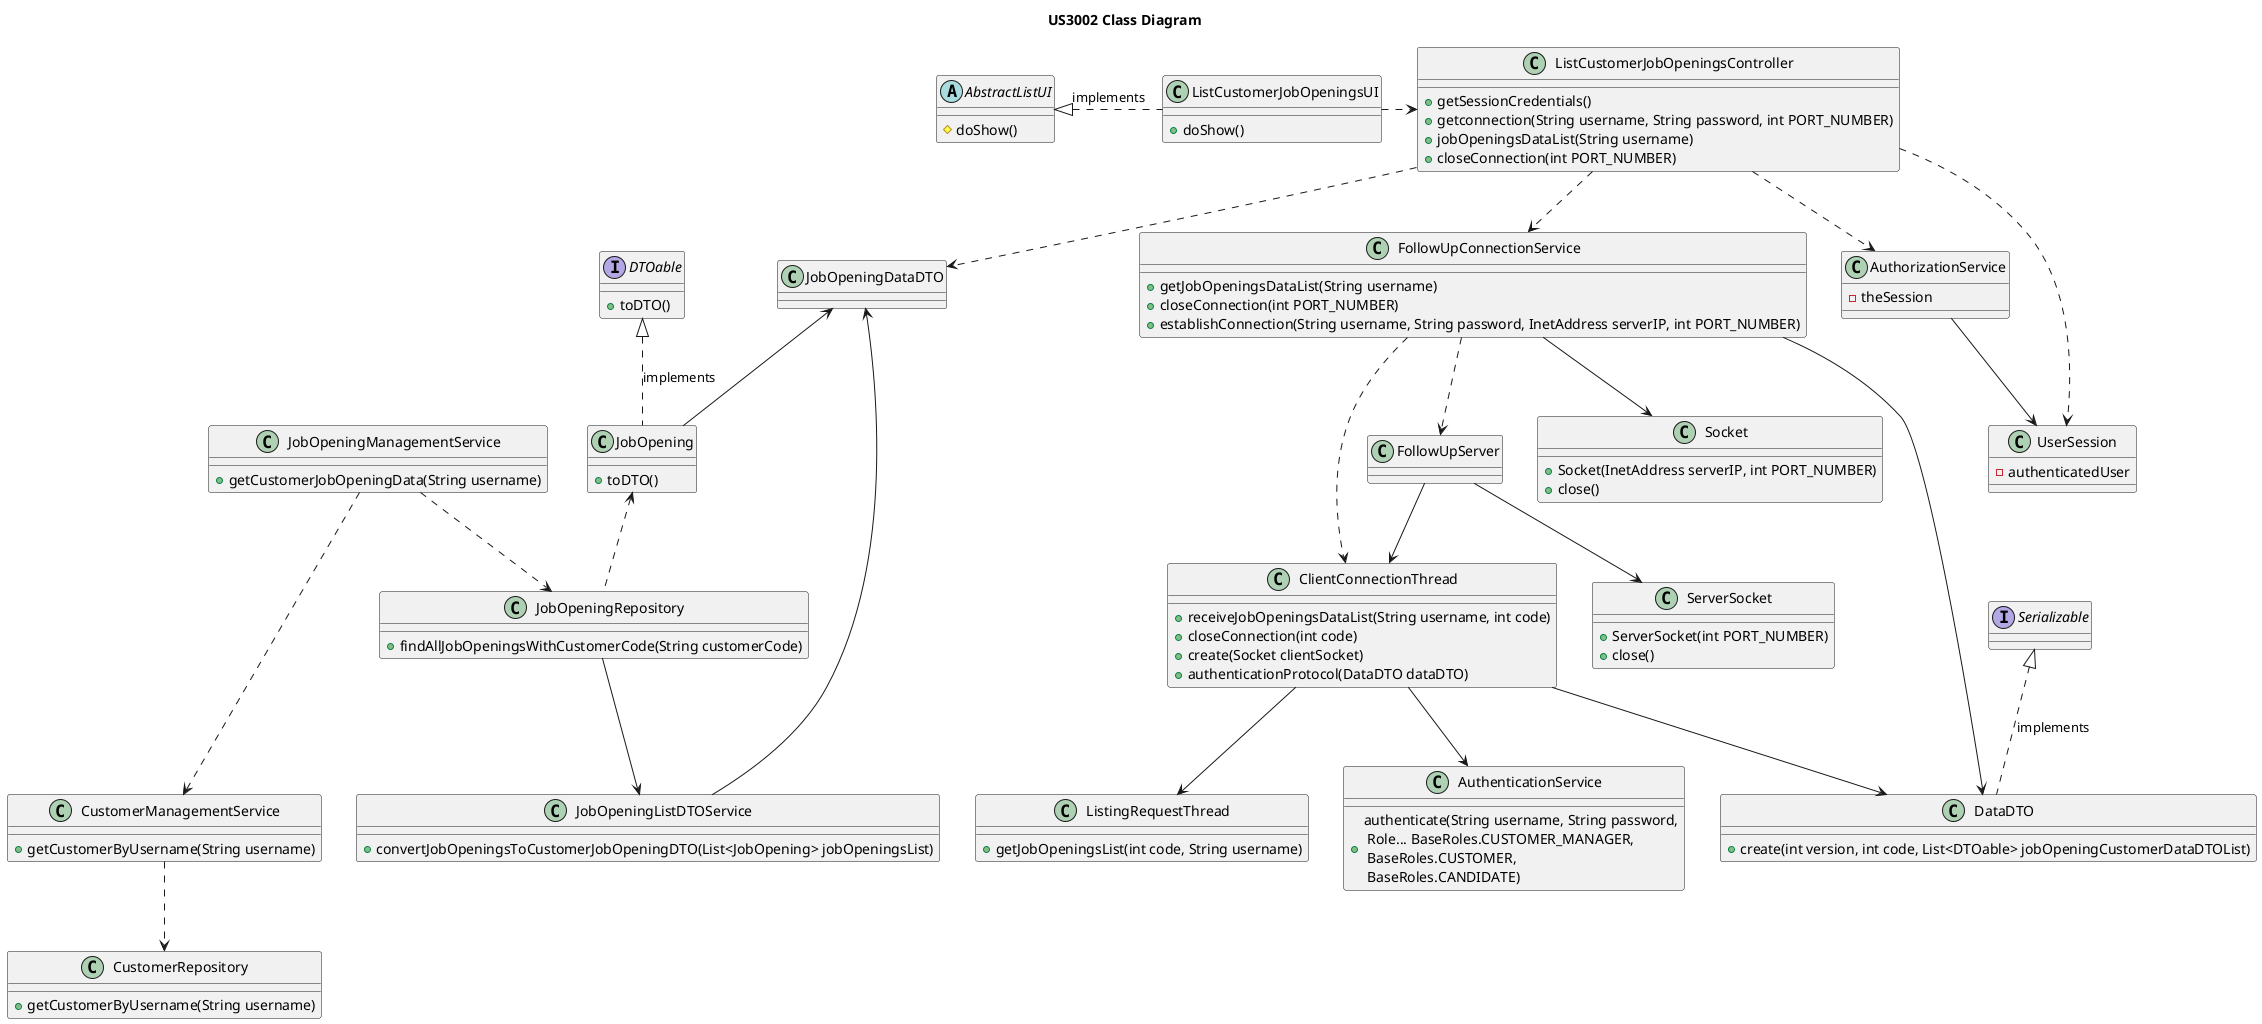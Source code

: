 @startuml
'https://plantuml.com/class-diagram

title US3002 Class Diagram

abstract class AbstractListUI {
# doShow()
}

interface Serializable {}

interface DTOable {
+ toDTO()
}

class ListCustomerJobOpeningsUI {
+ doShow()
}

class ListCustomerJobOpeningsController {
+ getSessionCredentials()
+ getconnection(String username, String password, int PORT_NUMBER)
+ jobOpeningsDataList(String username)
+ closeConnection(int PORT_NUMBER)
}


class FollowUpConnectionService {
+ getJobOpeningsDataList(String username)
+ closeConnection(int PORT_NUMBER)
+ establishConnection(String username, String password, InetAddress serverIP, int PORT_NUMBER)
}



class ClientConnectionThread {
+ receiveJobOpeningsDataList(String username, int code)
+ closeConnection(int code)
+ create(Socket clientSocket)
+ authenticationProtocol(DataDTO dataDTO)
}

class ListingRequestThread {
+ getJobOpeningsList(int code, String username)
}


class JobOpeningManagementService {
+ getCustomerJobOpeningData(String username)
}


class JobOpeningListDTOService {
+ convertJobOpeningsToCustomerJobOpeningDTO(List<JobOpening> jobOpeningsList)
}

class CustomerManagementService {
+ getCustomerByUsername(String username)
}

class CustomerRepository {
+ getCustomerByUsername(String username)
}

class JobOpeningRepository {
+ findAllJobOpeningsWithCustomerCode(String customerCode)
}

class AuthorizationService {
- theSession
}

class UserSession {
- authenticatedUser
}

class DataDTO {
+ create(int version, int code, List<DTOable> jobOpeningCustomerDataDTOList)
}

class FollowUpServer {}

class AuthenticationService {
+  authenticate(String username, String password,\n Role... BaseRoles.CUSTOMER_MANAGER,\n BaseRoles.CUSTOMER,\n BaseRoles.CANDIDATE)
}

class JobOpening {
+ toDTO()
}

class Socket {
+ Socket(InetAddress serverIP, int PORT_NUMBER)
+ close()
}

class ServerSocket {
+ ServerSocket(int PORT_NUMBER)
+ close()
}

class JobOpeningDataDTO {}

' ASSOCIATIONS

AbstractListUI <|.right. ListCustomerJobOpeningsUI : implements
DTOable <|.. JobOpening : implements
Serializable <|.. DataDTO : implements

ListCustomerJobOpeningsUI .right.> ListCustomerJobOpeningsController

ListCustomerJobOpeningsController ..> AuthorizationService
ListCustomerJobOpeningsController ..> FollowUpConnectionService
ListCustomerJobOpeningsController ..> JobOpeningDataDTO
ListCustomerJobOpeningsController ..> UserSession


FollowUpConnectionService ..> FollowUpServer
FollowUpConnectionService ..> ClientConnectionThread
FollowUpServer --> ClientConnectionThread
ClientConnectionThread --> ListingRequestThread
ClientConnectionThread --> AuthenticationService
ClientConnectionThread --> DataDTO

FollowUpConnectionService --> Socket
FollowUpServer --> ServerSocket

JobOpeningManagementService ..> JobOpeningRepository
JobOpeningRepository .up.> JobOpening
JobOpening -up-> JobOpeningDataDTO
JobOpeningListDTOService -up-> JobOpeningDataDTO
JobOpeningRepository --> JobOpeningListDTOService

JobOpeningManagementService ...> CustomerManagementService

CustomerManagementService ..> CustomerRepository

DataDTO <-- FollowUpConnectionService

AuthorizationService --> UserSession

@enduml